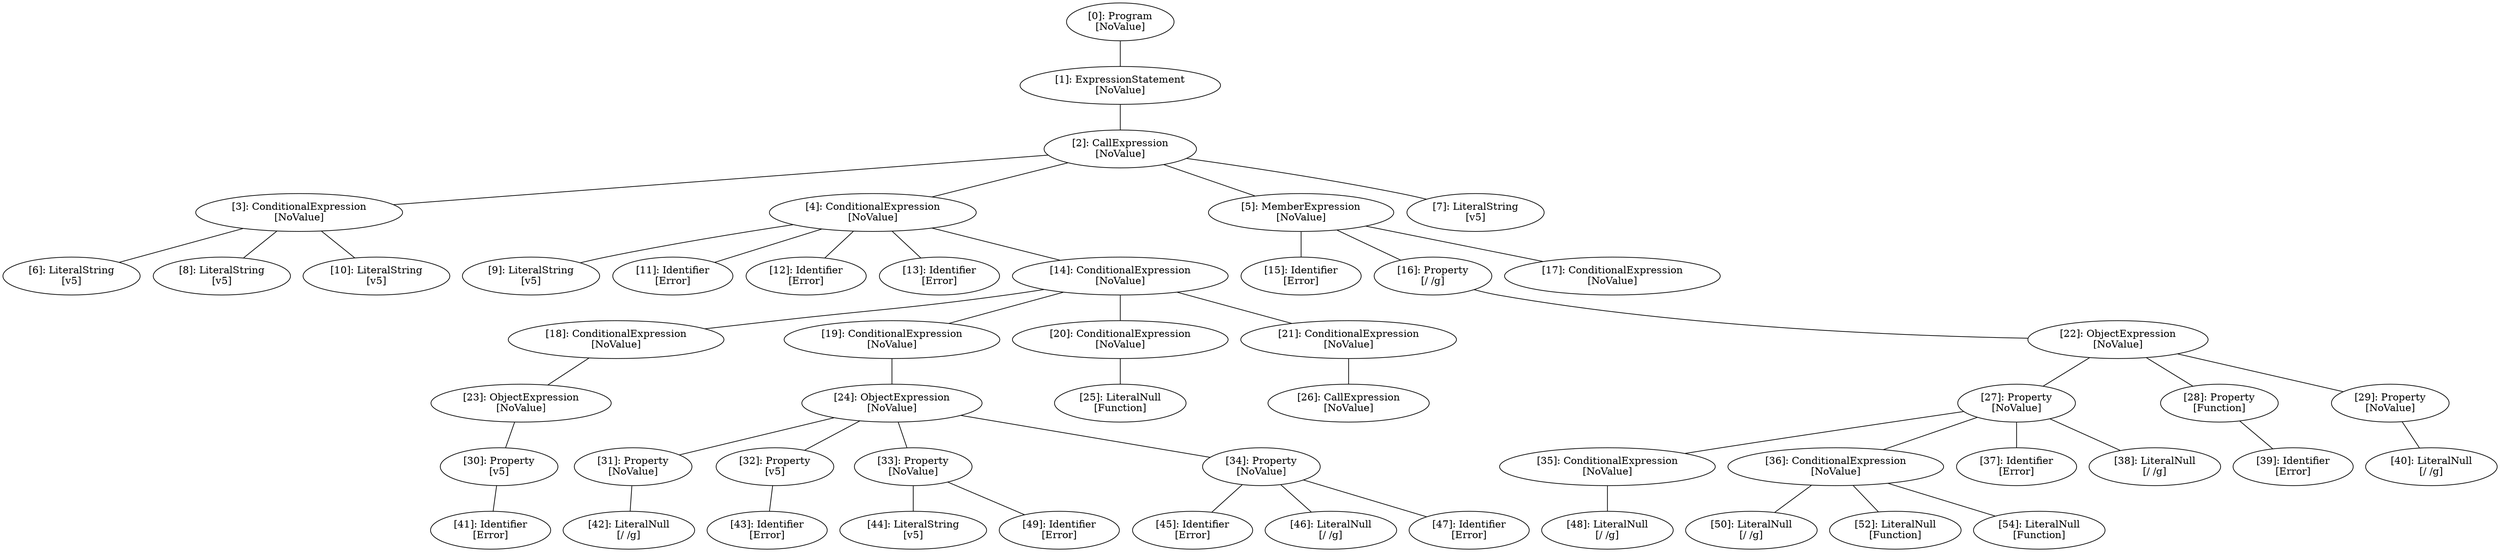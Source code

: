 // Result
graph {
	0 [label="[0]: Program
[NoValue]"]
	1 [label="[1]: ExpressionStatement
[NoValue]"]
	2 [label="[2]: CallExpression
[NoValue]"]
	3 [label="[3]: ConditionalExpression
[NoValue]"]
	4 [label="[4]: ConditionalExpression
[NoValue]"]
	5 [label="[5]: MemberExpression
[NoValue]"]
	6 [label="[6]: LiteralString
[v5]"]
	7 [label="[7]: LiteralString
[v5]"]
	8 [label="[8]: LiteralString
[v5]"]
	9 [label="[9]: LiteralString
[v5]"]
	10 [label="[10]: LiteralString
[v5]"]
	11 [label="[11]: Identifier
[Error]"]
	12 [label="[12]: Identifier
[Error]"]
	13 [label="[13]: Identifier
[Error]"]
	14 [label="[14]: ConditionalExpression
[NoValue]"]
	15 [label="[15]: Identifier
[Error]"]
	16 [label="[16]: Property
[/ /g]"]
	17 [label="[17]: ConditionalExpression
[NoValue]"]
	18 [label="[18]: ConditionalExpression
[NoValue]"]
	19 [label="[19]: ConditionalExpression
[NoValue]"]
	20 [label="[20]: ConditionalExpression
[NoValue]"]
	21 [label="[21]: ConditionalExpression
[NoValue]"]
	22 [label="[22]: ObjectExpression
[NoValue]"]
	23 [label="[23]: ObjectExpression
[NoValue]"]
	24 [label="[24]: ObjectExpression
[NoValue]"]
	25 [label="[25]: LiteralNull
[Function]"]
	26 [label="[26]: CallExpression
[NoValue]"]
	27 [label="[27]: Property
[NoValue]"]
	28 [label="[28]: Property
[Function]"]
	29 [label="[29]: Property
[NoValue]"]
	30 [label="[30]: Property
[v5]"]
	31 [label="[31]: Property
[NoValue]"]
	32 [label="[32]: Property
[v5]"]
	33 [label="[33]: Property
[NoValue]"]
	34 [label="[34]: Property
[NoValue]"]
	35 [label="[35]: ConditionalExpression
[NoValue]"]
	36 [label="[36]: ConditionalExpression
[NoValue]"]
	37 [label="[37]: Identifier
[Error]"]
	38 [label="[38]: LiteralNull
[/ /g]"]
	39 [label="[39]: Identifier
[Error]"]
	40 [label="[40]: LiteralNull
[/ /g]"]
	41 [label="[41]: Identifier
[Error]"]
	42 [label="[42]: LiteralNull
[/ /g]"]
	43 [label="[43]: Identifier
[Error]"]
	44 [label="[44]: LiteralString
[v5]"]
	45 [label="[45]: Identifier
[Error]"]
	46 [label="[46]: LiteralNull
[/ /g]"]
	47 [label="[47]: Identifier
[Error]"]
	48 [label="[48]: LiteralNull
[/ /g]"]
	49 [label="[49]: Identifier
[Error]"]
	50 [label="[50]: LiteralNull
[/ /g]"]
	52 [label="[52]: LiteralNull
[Function]"]
	54 [label="[54]: LiteralNull
[Function]"]
	0 -- 1
	1 -- 2
	2 -- 3
	2 -- 4
	2 -- 5
	2 -- 7
	3 -- 6
	3 -- 8
	3 -- 10
	4 -- 9
	4 -- 11
	4 -- 12
	4 -- 13
	4 -- 14
	5 -- 15
	5 -- 16
	5 -- 17
	14 -- 18
	14 -- 19
	14 -- 20
	14 -- 21
	16 -- 22
	18 -- 23
	19 -- 24
	20 -- 25
	21 -- 26
	22 -- 27
	22 -- 28
	22 -- 29
	23 -- 30
	24 -- 31
	24 -- 32
	24 -- 33
	24 -- 34
	27 -- 35
	27 -- 36
	27 -- 37
	27 -- 38
	28 -- 39
	29 -- 40
	30 -- 41
	31 -- 42
	32 -- 43
	33 -- 44
	33 -- 49
	34 -- 45
	34 -- 46
	34 -- 47
	35 -- 48
	36 -- 50
	36 -- 52
	36 -- 54
}
